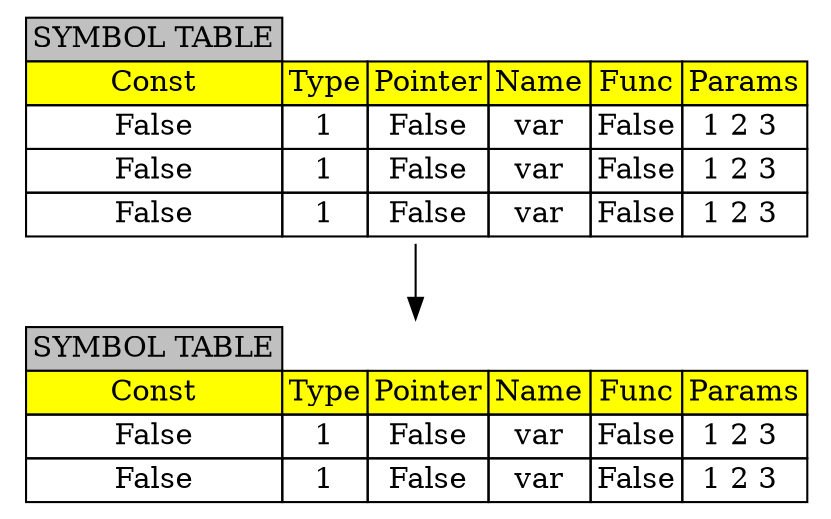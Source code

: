 digraph G
{
    nodesep = 0.4;
    ranksep = 0.5;
    node [shape=plaintext]

	ST139694505349696 [label=< <table border="0" cellborder="1" cellspacing="0">
        <tr><td bgcolor="grey" >SYMBOL TABLE</td></tr>
         <tr><td bgcolor="yellow" >Const</td>  <td bgcolor="yellow" >Type</td> <td bgcolor="yellow" >Pointer</td> <td bgcolor="yellow" >Name</td> <td bgcolor="yellow" >Func</td> <td bgcolor="yellow">Params</td></tr>
         
<tr><td>False</td>  <td>1</td> <td>False</td> <td>var</td> <td>False</td> <td>1 2 3 </td></tr><tr><td>False</td>  <td>1</td> <td>False</td> <td>var</td> <td>False</td> <td>1 2 3 </td></tr><tr><td>False</td>  <td>1</td> <td>False</td> <td>var</td> <td>False</td> <td>1 2 3 </td></tr>
 </table>>];	ST139694505349808 [label=< <table border="0" cellborder="1" cellspacing="0">
        <tr><td bgcolor="grey" >SYMBOL TABLE</td></tr>
         <tr><td bgcolor="yellow" >Const</td>  <td bgcolor="yellow" >Type</td> <td bgcolor="yellow" >Pointer</td> <td bgcolor="yellow" >Name</td> <td bgcolor="yellow" >Func</td> <td bgcolor="yellow">Params</td></tr>
         
<tr><td>False</td>  <td>1</td> <td>False</td> <td>var</td> <td>False</td> <td>1 2 3 </td></tr><tr><td>False</td>  <td>1</td> <td>False</td> <td>var</td> <td>False</td> <td>1 2 3 </td></tr>
 </table>>];	ST139694505349696->ST139694505349808

}